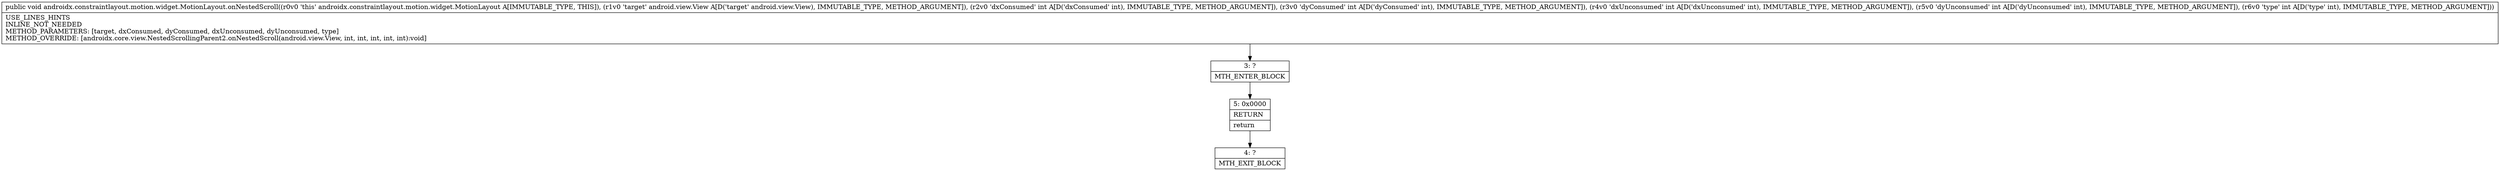 digraph "CFG forandroidx.constraintlayout.motion.widget.MotionLayout.onNestedScroll(Landroid\/view\/View;IIIII)V" {
Node_3 [shape=record,label="{3\:\ ?|MTH_ENTER_BLOCK\l}"];
Node_5 [shape=record,label="{5\:\ 0x0000|RETURN\l|return\l}"];
Node_4 [shape=record,label="{4\:\ ?|MTH_EXIT_BLOCK\l}"];
MethodNode[shape=record,label="{public void androidx.constraintlayout.motion.widget.MotionLayout.onNestedScroll((r0v0 'this' androidx.constraintlayout.motion.widget.MotionLayout A[IMMUTABLE_TYPE, THIS]), (r1v0 'target' android.view.View A[D('target' android.view.View), IMMUTABLE_TYPE, METHOD_ARGUMENT]), (r2v0 'dxConsumed' int A[D('dxConsumed' int), IMMUTABLE_TYPE, METHOD_ARGUMENT]), (r3v0 'dyConsumed' int A[D('dyConsumed' int), IMMUTABLE_TYPE, METHOD_ARGUMENT]), (r4v0 'dxUnconsumed' int A[D('dxUnconsumed' int), IMMUTABLE_TYPE, METHOD_ARGUMENT]), (r5v0 'dyUnconsumed' int A[D('dyUnconsumed' int), IMMUTABLE_TYPE, METHOD_ARGUMENT]), (r6v0 'type' int A[D('type' int), IMMUTABLE_TYPE, METHOD_ARGUMENT]))  | USE_LINES_HINTS\lINLINE_NOT_NEEDED\lMETHOD_PARAMETERS: [target, dxConsumed, dyConsumed, dxUnconsumed, dyUnconsumed, type]\lMETHOD_OVERRIDE: [androidx.core.view.NestedScrollingParent2.onNestedScroll(android.view.View, int, int, int, int, int):void]\l}"];
MethodNode -> Node_3;Node_3 -> Node_5;
Node_5 -> Node_4;
}

